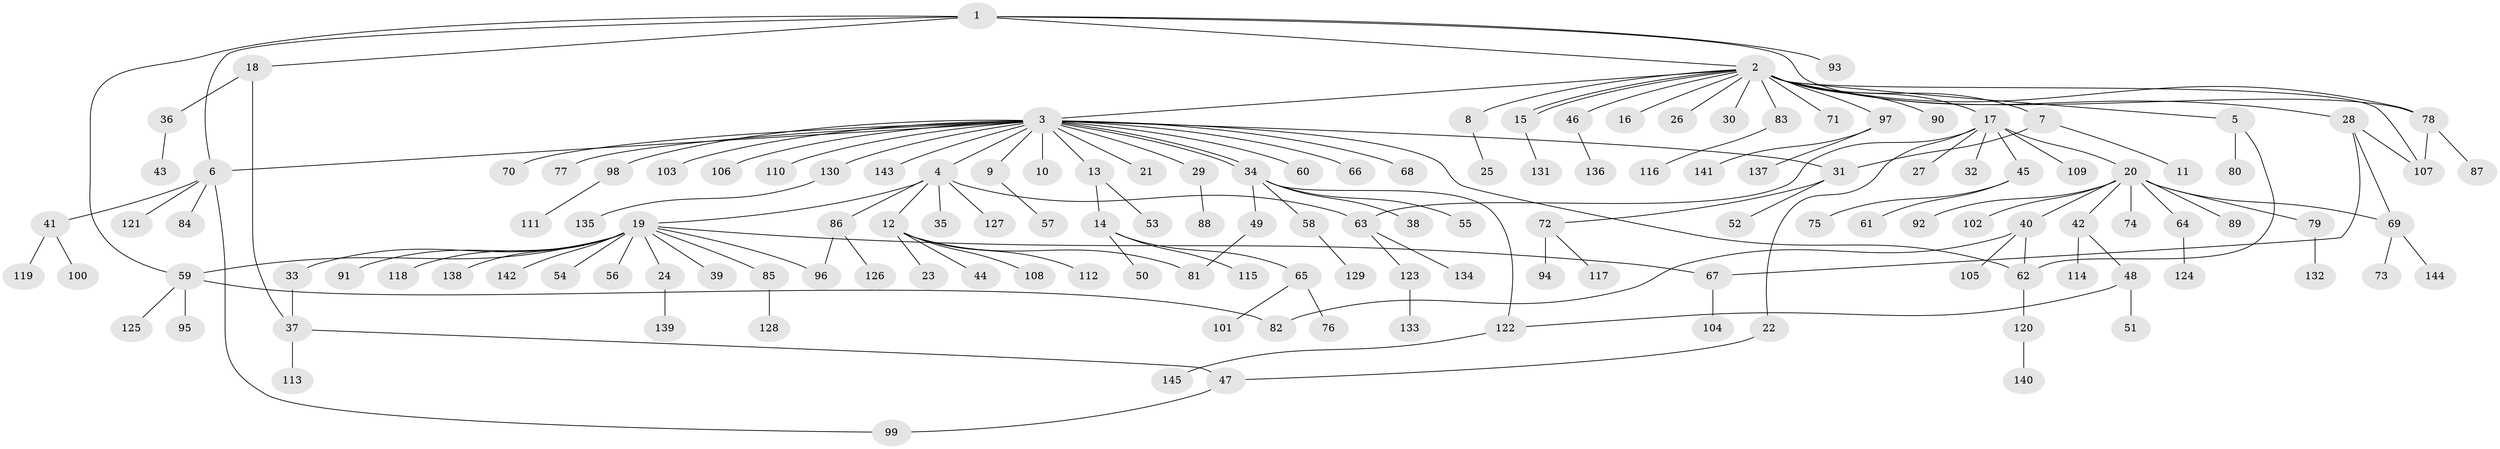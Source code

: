 // Generated by graph-tools (version 1.1) at 2025/35/03/09/25 02:35:52]
// undirected, 145 vertices, 164 edges
graph export_dot {
graph [start="1"]
  node [color=gray90,style=filled];
  1;
  2;
  3;
  4;
  5;
  6;
  7;
  8;
  9;
  10;
  11;
  12;
  13;
  14;
  15;
  16;
  17;
  18;
  19;
  20;
  21;
  22;
  23;
  24;
  25;
  26;
  27;
  28;
  29;
  30;
  31;
  32;
  33;
  34;
  35;
  36;
  37;
  38;
  39;
  40;
  41;
  42;
  43;
  44;
  45;
  46;
  47;
  48;
  49;
  50;
  51;
  52;
  53;
  54;
  55;
  56;
  57;
  58;
  59;
  60;
  61;
  62;
  63;
  64;
  65;
  66;
  67;
  68;
  69;
  70;
  71;
  72;
  73;
  74;
  75;
  76;
  77;
  78;
  79;
  80;
  81;
  82;
  83;
  84;
  85;
  86;
  87;
  88;
  89;
  90;
  91;
  92;
  93;
  94;
  95;
  96;
  97;
  98;
  99;
  100;
  101;
  102;
  103;
  104;
  105;
  106;
  107;
  108;
  109;
  110;
  111;
  112;
  113;
  114;
  115;
  116;
  117;
  118;
  119;
  120;
  121;
  122;
  123;
  124;
  125;
  126;
  127;
  128;
  129;
  130;
  131;
  132;
  133;
  134;
  135;
  136;
  137;
  138;
  139;
  140;
  141;
  142;
  143;
  144;
  145;
  1 -- 2;
  1 -- 6;
  1 -- 18;
  1 -- 59;
  1 -- 78;
  1 -- 93;
  2 -- 3;
  2 -- 5;
  2 -- 7;
  2 -- 8;
  2 -- 15;
  2 -- 15;
  2 -- 16;
  2 -- 17;
  2 -- 26;
  2 -- 28;
  2 -- 30;
  2 -- 46;
  2 -- 71;
  2 -- 78;
  2 -- 83;
  2 -- 90;
  2 -- 97;
  2 -- 107;
  3 -- 4;
  3 -- 6;
  3 -- 9;
  3 -- 10;
  3 -- 13;
  3 -- 21;
  3 -- 29;
  3 -- 31;
  3 -- 34;
  3 -- 34;
  3 -- 60;
  3 -- 62;
  3 -- 66;
  3 -- 68;
  3 -- 70;
  3 -- 77;
  3 -- 98;
  3 -- 103;
  3 -- 106;
  3 -- 110;
  3 -- 130;
  3 -- 143;
  4 -- 12;
  4 -- 19;
  4 -- 35;
  4 -- 63;
  4 -- 86;
  4 -- 127;
  5 -- 62;
  5 -- 80;
  6 -- 41;
  6 -- 84;
  6 -- 99;
  6 -- 121;
  7 -- 11;
  7 -- 31;
  8 -- 25;
  9 -- 57;
  12 -- 23;
  12 -- 44;
  12 -- 81;
  12 -- 108;
  12 -- 112;
  13 -- 14;
  13 -- 53;
  14 -- 50;
  14 -- 65;
  14 -- 115;
  15 -- 131;
  17 -- 20;
  17 -- 22;
  17 -- 27;
  17 -- 32;
  17 -- 45;
  17 -- 63;
  17 -- 109;
  18 -- 36;
  18 -- 37;
  19 -- 24;
  19 -- 33;
  19 -- 39;
  19 -- 54;
  19 -- 56;
  19 -- 59;
  19 -- 67;
  19 -- 85;
  19 -- 91;
  19 -- 96;
  19 -- 118;
  19 -- 138;
  19 -- 142;
  20 -- 40;
  20 -- 42;
  20 -- 64;
  20 -- 69;
  20 -- 74;
  20 -- 79;
  20 -- 89;
  20 -- 92;
  20 -- 102;
  22 -- 47;
  24 -- 139;
  28 -- 67;
  28 -- 69;
  28 -- 107;
  29 -- 88;
  31 -- 52;
  31 -- 72;
  33 -- 37;
  34 -- 38;
  34 -- 49;
  34 -- 55;
  34 -- 58;
  34 -- 122;
  36 -- 43;
  37 -- 47;
  37 -- 113;
  40 -- 62;
  40 -- 82;
  40 -- 105;
  41 -- 100;
  41 -- 119;
  42 -- 48;
  42 -- 114;
  45 -- 61;
  45 -- 75;
  46 -- 136;
  47 -- 99;
  48 -- 51;
  48 -- 122;
  49 -- 81;
  58 -- 129;
  59 -- 82;
  59 -- 95;
  59 -- 125;
  62 -- 120;
  63 -- 123;
  63 -- 134;
  64 -- 124;
  65 -- 76;
  65 -- 101;
  67 -- 104;
  69 -- 73;
  69 -- 144;
  72 -- 94;
  72 -- 117;
  78 -- 87;
  78 -- 107;
  79 -- 132;
  83 -- 116;
  85 -- 128;
  86 -- 96;
  86 -- 126;
  97 -- 137;
  97 -- 141;
  98 -- 111;
  120 -- 140;
  122 -- 145;
  123 -- 133;
  130 -- 135;
}
